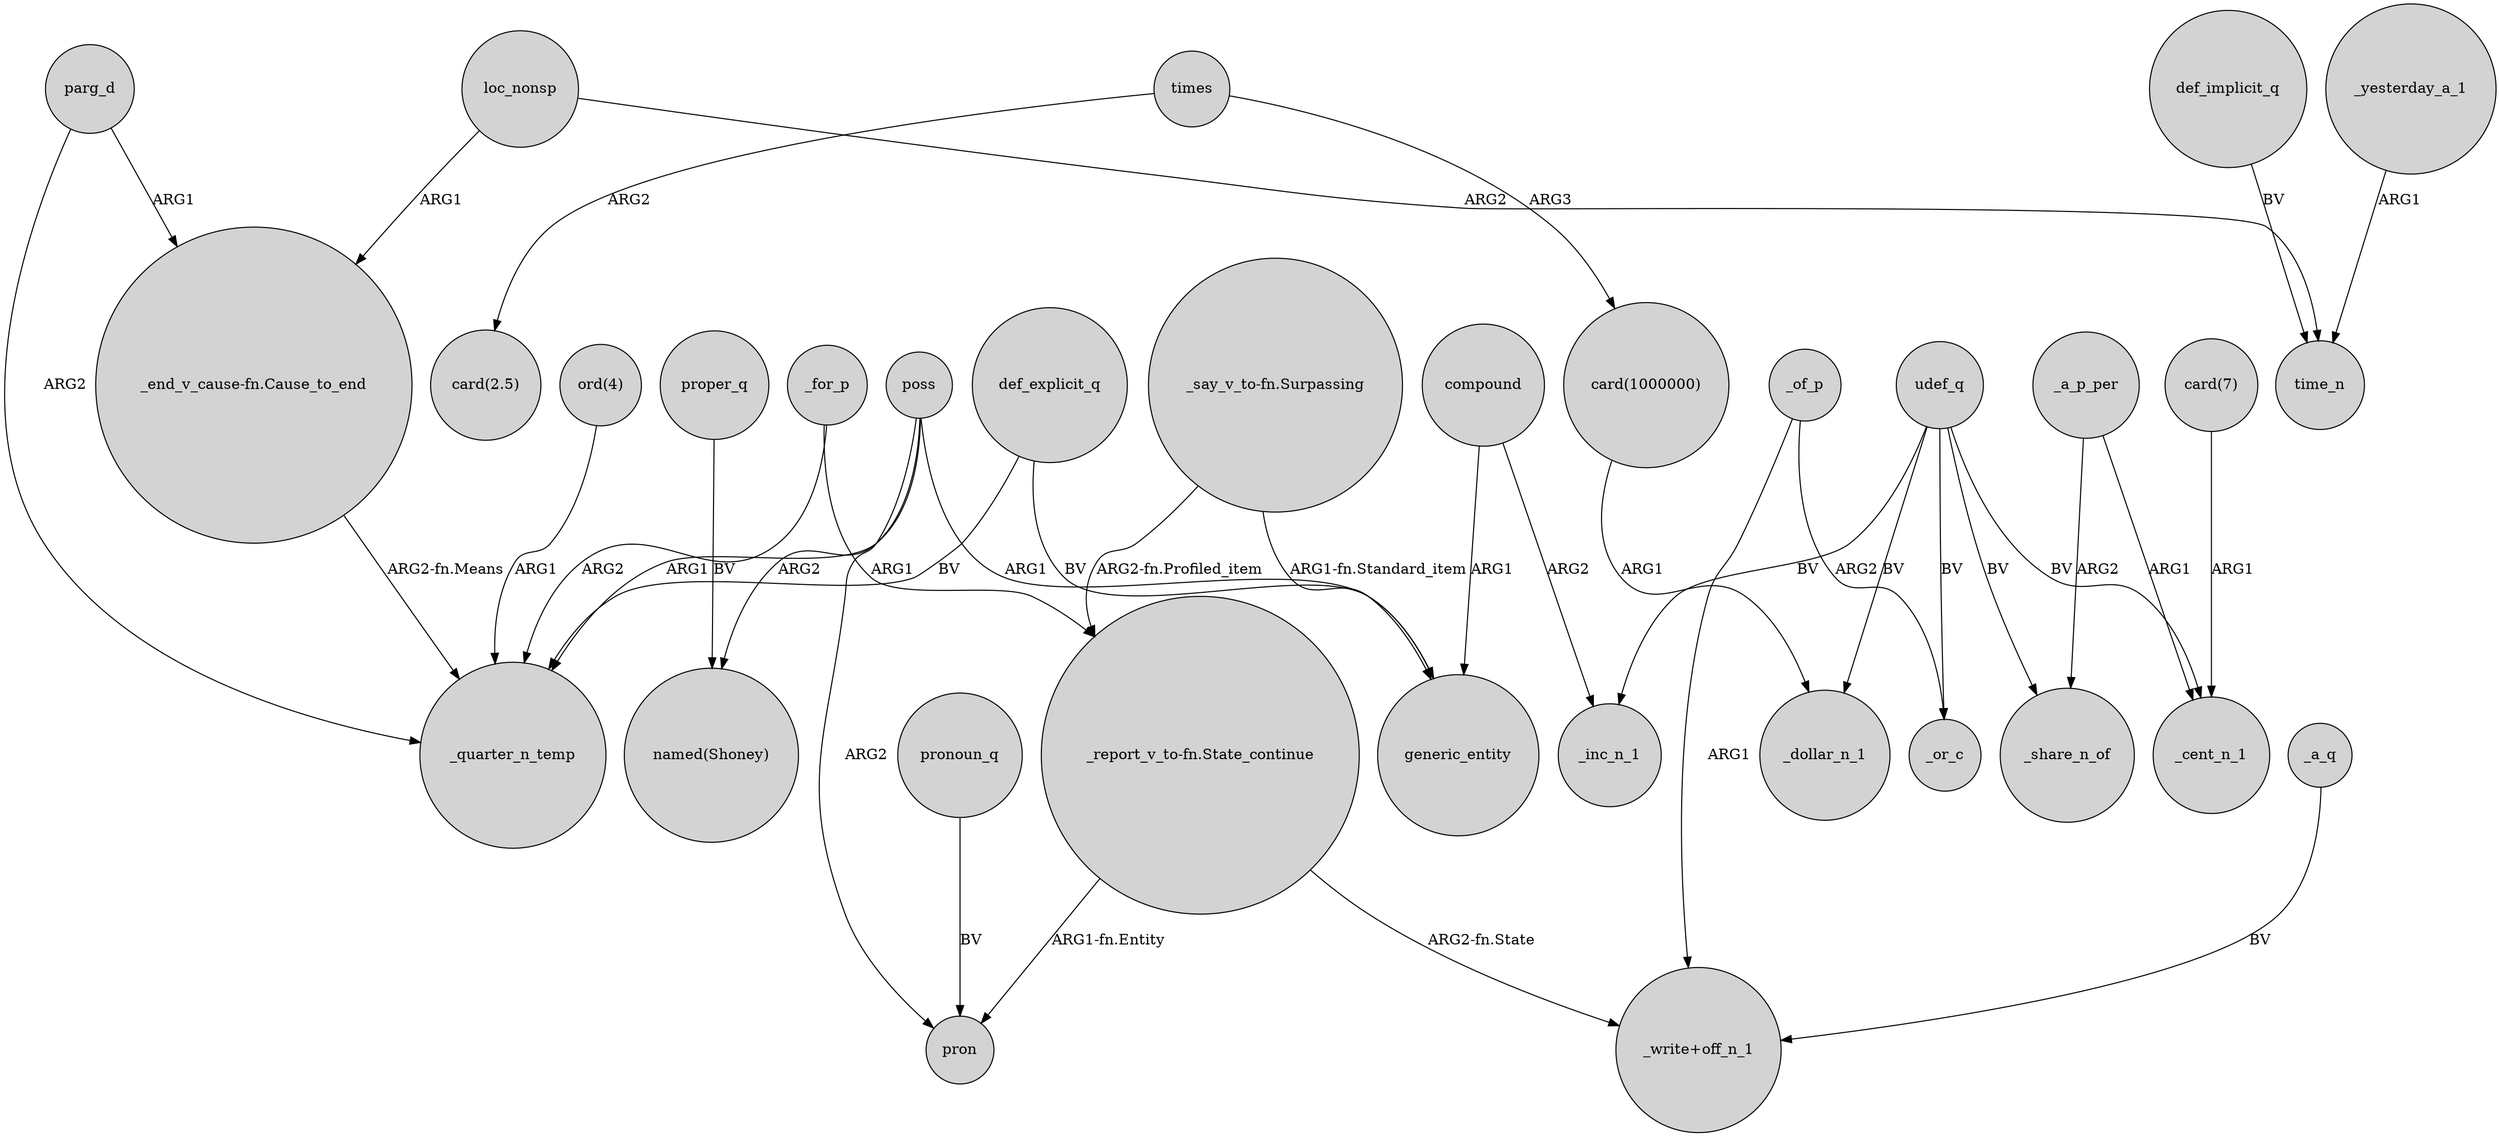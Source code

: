 digraph {
	node [shape=circle style=filled]
	parg_d -> "_end_v_cause-fn.Cause_to_end" [label=ARG1]
	def_explicit_q -> generic_entity [label=BV]
	_a_p_per -> _cent_n_1 [label=ARG1]
	"_report_v_to-fn.State_continue" -> pron [label="ARG1-fn.Entity"]
	"_say_v_to-fn.Surpassing" -> generic_entity [label="ARG1-fn.Standard_item"]
	times -> "card(1000000)" [label=ARG3]
	"_report_v_to-fn.State_continue" -> "_write+off_n_1" [label="ARG2-fn.State"]
	_yesterday_a_1 -> time_n [label=ARG1]
	udef_q -> _cent_n_1 [label=BV]
	_for_p -> "_report_v_to-fn.State_continue" [label=ARG1]
	poss -> generic_entity [label=ARG1]
	udef_q -> _or_c [label=BV]
	pronoun_q -> pron [label=BV]
	udef_q -> _inc_n_1 [label=BV]
	poss -> pron [label=ARG2]
	compound -> generic_entity [label=ARG1]
	compound -> _inc_n_1 [label=ARG2]
	_a_p_per -> _share_n_of [label=ARG2]
	_for_p -> _quarter_n_temp [label=ARG2]
	_of_p -> "_write+off_n_1" [label=ARG1]
	times -> "card(2.5)" [label=ARG2]
	udef_q -> _share_n_of [label=BV]
	def_explicit_q -> _quarter_n_temp [label=BV]
	proper_q -> "named(Shoney)" [label=BV]
	udef_q -> _dollar_n_1 [label=BV]
	parg_d -> _quarter_n_temp [label=ARG2]
	poss -> "named(Shoney)" [label=ARG2]
	"card(1000000)" -> _dollar_n_1 [label=ARG1]
	loc_nonsp -> "_end_v_cause-fn.Cause_to_end" [label=ARG1]
	"ord(4)" -> _quarter_n_temp [label=ARG1]
	poss -> _quarter_n_temp [label=ARG1]
	_a_q -> "_write+off_n_1" [label=BV]
	_of_p -> _or_c [label=ARG2]
	loc_nonsp -> time_n [label=ARG2]
	"card(7)" -> _cent_n_1 [label=ARG1]
	"_end_v_cause-fn.Cause_to_end" -> _quarter_n_temp [label="ARG2-fn.Means"]
	def_implicit_q -> time_n [label=BV]
	"_say_v_to-fn.Surpassing" -> "_report_v_to-fn.State_continue" [label="ARG2-fn.Profiled_item"]
}
